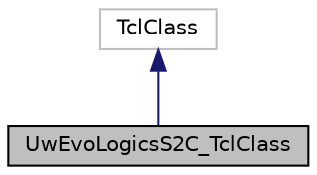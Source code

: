 digraph "UwEvoLogicsS2C_TclClass"
{
 // LATEX_PDF_SIZE
  edge [fontname="Helvetica",fontsize="10",labelfontname="Helvetica",labelfontsize="10"];
  node [fontname="Helvetica",fontsize="10",shape=record];
  Node1 [label="UwEvoLogicsS2C_TclClass",height=0.2,width=0.4,color="black", fillcolor="grey75", style="filled", fontcolor="black",tooltip="Class to create the Otcl shadow object for an object of the class UwEvoLogicsS2CModem."];
  Node2 -> Node1 [dir="back",color="midnightblue",fontsize="10",style="solid",fontname="Helvetica"];
  Node2 [label="TclClass",height=0.2,width=0.4,color="grey75", fillcolor="white", style="filled",tooltip=" "];
}
